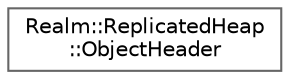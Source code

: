 digraph "Graphical Class Hierarchy"
{
 // LATEX_PDF_SIZE
  bgcolor="transparent";
  edge [fontname=Helvetica,fontsize=10,labelfontname=Helvetica,labelfontsize=10];
  node [fontname=Helvetica,fontsize=10,shape=box,height=0.2,width=0.4];
  rankdir="LR";
  Node0 [id="Node000000",label="Realm::ReplicatedHeap\l::ObjectHeader",height=0.2,width=0.4,color="grey40", fillcolor="white", style="filled",URL="$structRealm_1_1ReplicatedHeap_1_1ObjectHeader.html",tooltip=" "];
}
